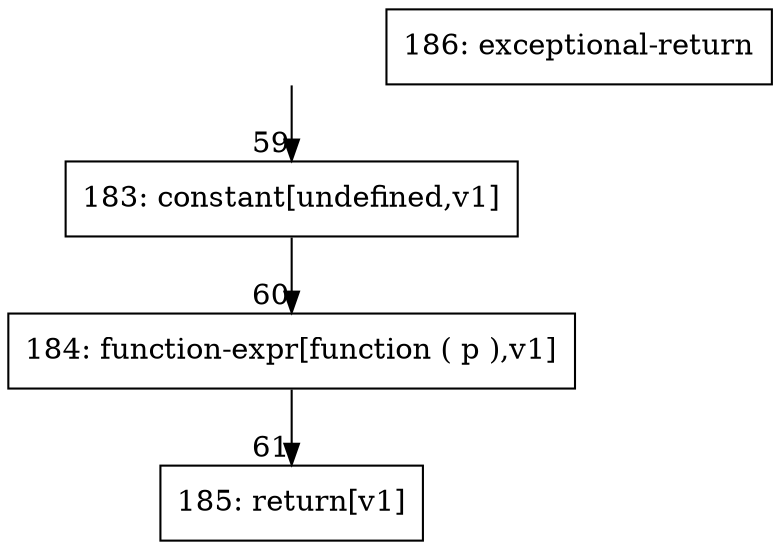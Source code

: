 digraph {
rankdir="TD"
BB_entry5[shape=none,label=""];
BB_entry5 -> BB59 [tailport=s, headport=n, headlabel="    59"]
BB59 [shape=record label="{183: constant[undefined,v1]}" ] 
BB59 -> BB60 [tailport=s, headport=n, headlabel="      60"]
BB60 [shape=record label="{184: function-expr[function ( p ),v1]}" ] 
BB60 -> BB61 [tailport=s, headport=n, headlabel="      61"]
BB61 [shape=record label="{185: return[v1]}" ] 
BB62 [shape=record label="{186: exceptional-return}" ] 
//#$~ 45
}
